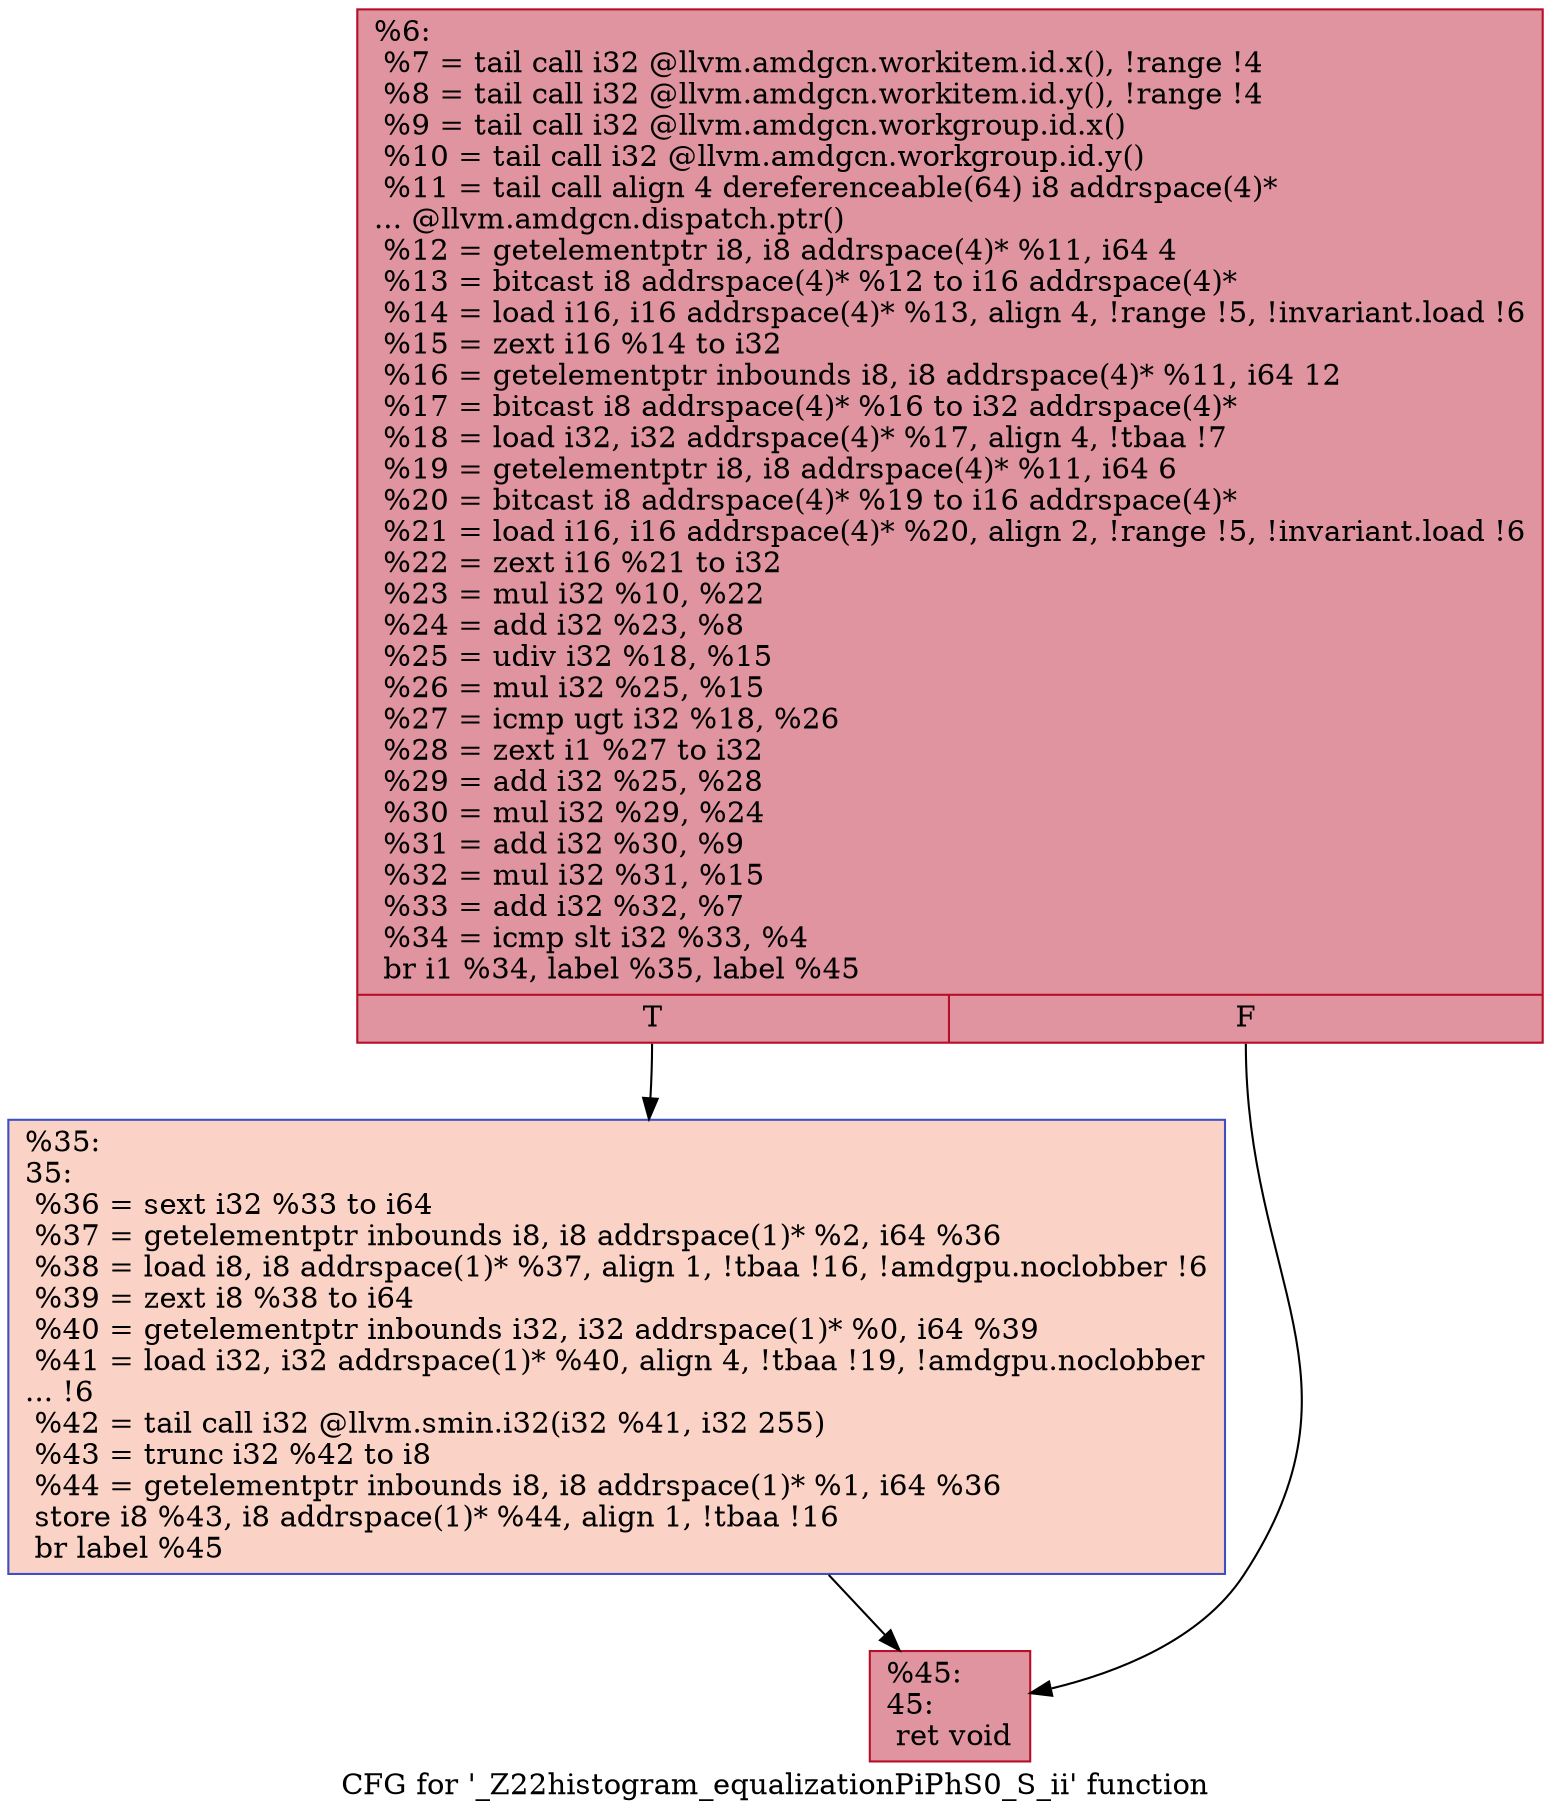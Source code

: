 digraph "CFG for '_Z22histogram_equalizationPiPhS0_S_ii' function" {
	label="CFG for '_Z22histogram_equalizationPiPhS0_S_ii' function";

	Node0x5c508f0 [shape=record,color="#b70d28ff", style=filled, fillcolor="#b70d2870",label="{%6:\l  %7 = tail call i32 @llvm.amdgcn.workitem.id.x(), !range !4\l  %8 = tail call i32 @llvm.amdgcn.workitem.id.y(), !range !4\l  %9 = tail call i32 @llvm.amdgcn.workgroup.id.x()\l  %10 = tail call i32 @llvm.amdgcn.workgroup.id.y()\l  %11 = tail call align 4 dereferenceable(64) i8 addrspace(4)*\l... @llvm.amdgcn.dispatch.ptr()\l  %12 = getelementptr i8, i8 addrspace(4)* %11, i64 4\l  %13 = bitcast i8 addrspace(4)* %12 to i16 addrspace(4)*\l  %14 = load i16, i16 addrspace(4)* %13, align 4, !range !5, !invariant.load !6\l  %15 = zext i16 %14 to i32\l  %16 = getelementptr inbounds i8, i8 addrspace(4)* %11, i64 12\l  %17 = bitcast i8 addrspace(4)* %16 to i32 addrspace(4)*\l  %18 = load i32, i32 addrspace(4)* %17, align 4, !tbaa !7\l  %19 = getelementptr i8, i8 addrspace(4)* %11, i64 6\l  %20 = bitcast i8 addrspace(4)* %19 to i16 addrspace(4)*\l  %21 = load i16, i16 addrspace(4)* %20, align 2, !range !5, !invariant.load !6\l  %22 = zext i16 %21 to i32\l  %23 = mul i32 %10, %22\l  %24 = add i32 %23, %8\l  %25 = udiv i32 %18, %15\l  %26 = mul i32 %25, %15\l  %27 = icmp ugt i32 %18, %26\l  %28 = zext i1 %27 to i32\l  %29 = add i32 %25, %28\l  %30 = mul i32 %29, %24\l  %31 = add i32 %30, %9\l  %32 = mul i32 %31, %15\l  %33 = add i32 %32, %7\l  %34 = icmp slt i32 %33, %4\l  br i1 %34, label %35, label %45\l|{<s0>T|<s1>F}}"];
	Node0x5c508f0:s0 -> Node0x5c53150;
	Node0x5c508f0:s1 -> Node0x5c54a60;
	Node0x5c53150 [shape=record,color="#3d50c3ff", style=filled, fillcolor="#f59c7d70",label="{%35:\l35:                                               \l  %36 = sext i32 %33 to i64\l  %37 = getelementptr inbounds i8, i8 addrspace(1)* %2, i64 %36\l  %38 = load i8, i8 addrspace(1)* %37, align 1, !tbaa !16, !amdgpu.noclobber !6\l  %39 = zext i8 %38 to i64\l  %40 = getelementptr inbounds i32, i32 addrspace(1)* %0, i64 %39\l  %41 = load i32, i32 addrspace(1)* %40, align 4, !tbaa !19, !amdgpu.noclobber\l... !6\l  %42 = tail call i32 @llvm.smin.i32(i32 %41, i32 255)\l  %43 = trunc i32 %42 to i8\l  %44 = getelementptr inbounds i8, i8 addrspace(1)* %1, i64 %36\l  store i8 %43, i8 addrspace(1)* %44, align 1, !tbaa !16\l  br label %45\l}"];
	Node0x5c53150 -> Node0x5c54a60;
	Node0x5c54a60 [shape=record,color="#b70d28ff", style=filled, fillcolor="#b70d2870",label="{%45:\l45:                                               \l  ret void\l}"];
}
